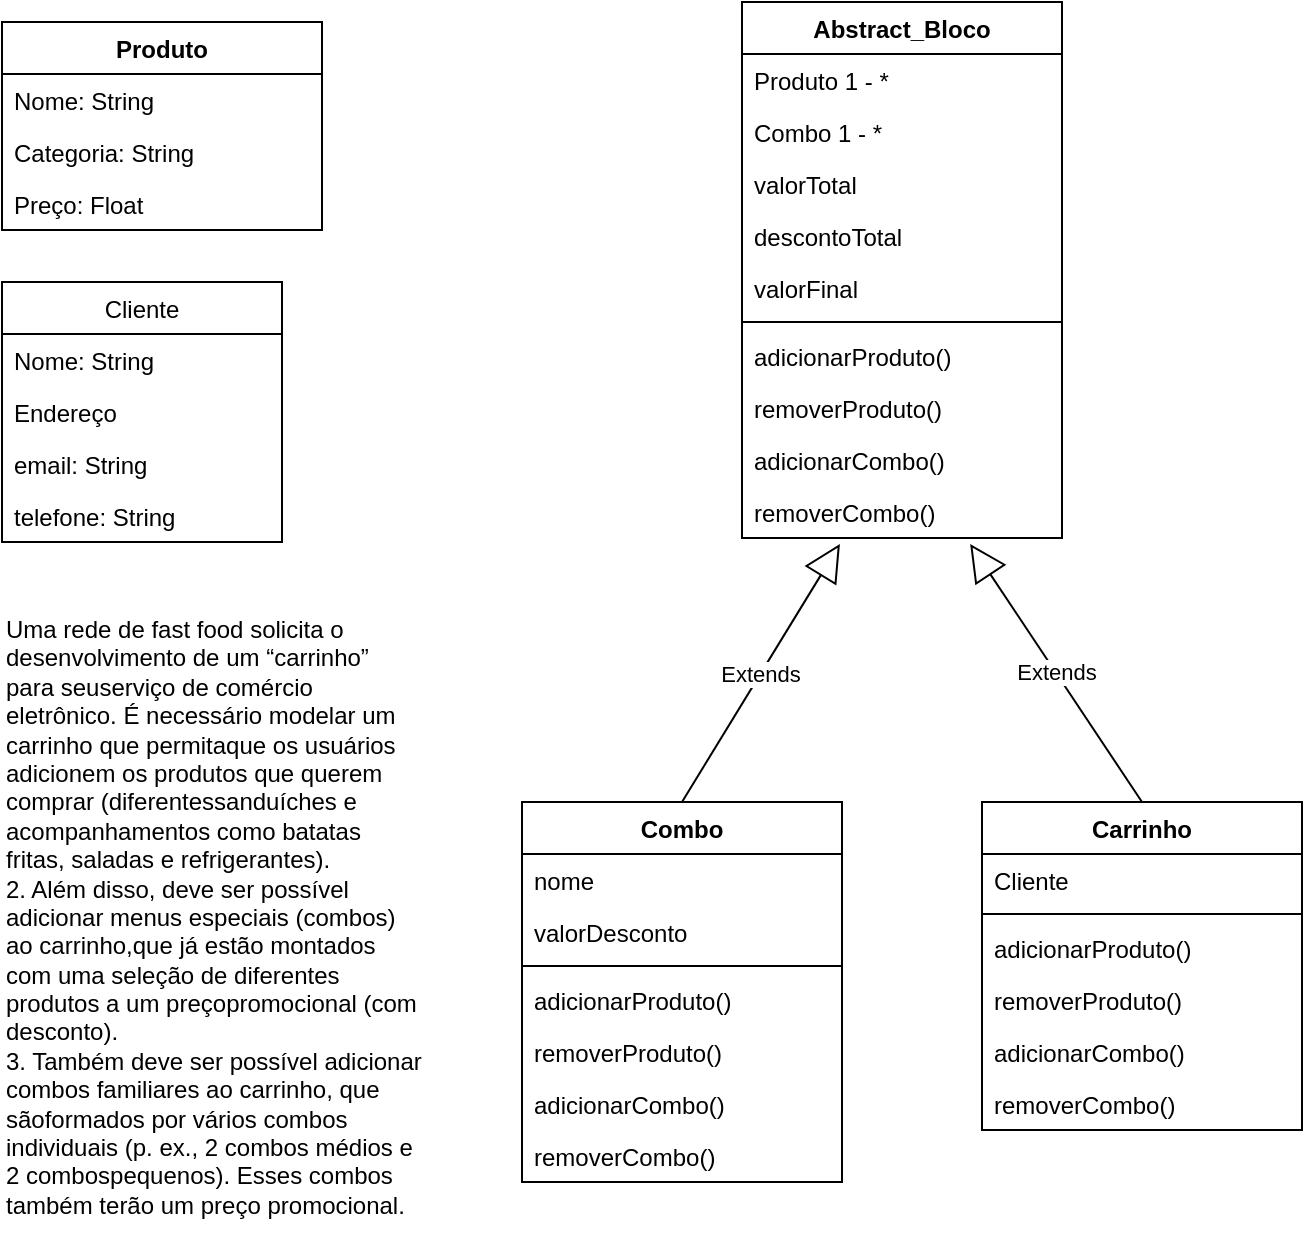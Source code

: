 <mxfile version="13.6.5"><diagram id="5aXbQHbXQNtBcepM1_Gf" name="Page-1"><mxGraphModel dx="1422" dy="791" grid="1" gridSize="10" guides="1" tooltips="1" connect="1" arrows="1" fold="1" page="1" pageScale="1" pageWidth="827" pageHeight="1169" math="0" shadow="0"><root><mxCell id="0"/><mxCell id="1" parent="0"/><mxCell id="9Gb8qHA-Bg_zjmoKPuby-1" value="&lt;div&gt;Uma rede de fast food solicita o desenvolvimento de um “carrinho” para seuserviço de comércio eletrônico. É necessário modelar um carrinho que permitaque os usuários adicionem os produtos que querem comprar (diferentessanduíches e acompanhamentos como batatas fritas, saladas e refrigerantes).&lt;/div&gt;&lt;div&gt;2. Além disso, deve ser possível adicionar menus especiais (combos) ao carrinho,que já estão montados com uma seleção de diferentes produtos a um preçopromocional (com desconto).&lt;/div&gt;&lt;div&gt;3. Também deve ser possível adicionar combos familiares ao carrinho, que sãoformados por vários combos individuais (p. ex., 2 combos médios e 2 combospequenos). Esses combos também terão um preço promocional.&lt;/div&gt;" style="text;whiteSpace=wrap;html=1;" vertex="1" parent="1"><mxGeometry x="60" y="310" width="210" height="320" as="geometry"/></mxCell><mxCell id="9Gb8qHA-Bg_zjmoKPuby-42" value="Extends" style="endArrow=block;endSize=16;endFill=0;html=1;exitX=0.5;exitY=0;exitDx=0;exitDy=0;entryX=0.306;entryY=1.115;entryDx=0;entryDy=0;entryPerimeter=0;" edge="1" parent="1" source="9Gb8qHA-Bg_zjmoKPuby-22" target="9Gb8qHA-Bg_zjmoKPuby-49"><mxGeometry width="160" relative="1" as="geometry"><mxPoint x="340" y="190" as="sourcePoint"/><mxPoint x="500" y="190" as="targetPoint"/></mxGeometry></mxCell><mxCell id="9Gb8qHA-Bg_zjmoKPuby-43" value="Extends" style="endArrow=block;endSize=16;endFill=0;html=1;exitX=0.5;exitY=0;exitDx=0;exitDy=0;entryX=0.713;entryY=1.115;entryDx=0;entryDy=0;entryPerimeter=0;" edge="1" parent="1" source="9Gb8qHA-Bg_zjmoKPuby-6" target="9Gb8qHA-Bg_zjmoKPuby-49"><mxGeometry width="160" relative="1" as="geometry"><mxPoint x="550" y="228" as="sourcePoint"/><mxPoint x="640" y="140" as="targetPoint"/></mxGeometry></mxCell><mxCell id="9Gb8qHA-Bg_zjmoKPuby-34" value="Abstract_Bloco" style="swimlane;fontStyle=1;align=center;verticalAlign=top;childLayout=stackLayout;horizontal=1;startSize=26;horizontalStack=0;resizeParent=1;resizeParentMax=0;resizeLast=0;collapsible=1;marginBottom=0;" vertex="1" parent="1"><mxGeometry x="430" y="10" width="160" height="268" as="geometry"/></mxCell><mxCell id="9Gb8qHA-Bg_zjmoKPuby-35" value="Produto 1 - *" style="text;strokeColor=none;fillColor=none;align=left;verticalAlign=top;spacingLeft=4;spacingRight=4;overflow=hidden;rotatable=0;points=[[0,0.5],[1,0.5]];portConstraint=eastwest;" vertex="1" parent="9Gb8qHA-Bg_zjmoKPuby-34"><mxGeometry y="26" width="160" height="26" as="geometry"/></mxCell><mxCell id="9Gb8qHA-Bg_zjmoKPuby-64" value="Combo 1 - *" style="text;strokeColor=none;fillColor=none;align=left;verticalAlign=top;spacingLeft=4;spacingRight=4;overflow=hidden;rotatable=0;points=[[0,0.5],[1,0.5]];portConstraint=eastwest;" vertex="1" parent="9Gb8qHA-Bg_zjmoKPuby-34"><mxGeometry y="52" width="160" height="26" as="geometry"/></mxCell><mxCell id="9Gb8qHA-Bg_zjmoKPuby-58" value="valorTotal" style="text;strokeColor=none;fillColor=none;align=left;verticalAlign=top;spacingLeft=4;spacingRight=4;overflow=hidden;rotatable=0;points=[[0,0.5],[1,0.5]];portConstraint=eastwest;" vertex="1" parent="9Gb8qHA-Bg_zjmoKPuby-34"><mxGeometry y="78" width="160" height="26" as="geometry"/></mxCell><mxCell id="9Gb8qHA-Bg_zjmoKPuby-59" value="descontoTotal" style="text;strokeColor=none;fillColor=none;align=left;verticalAlign=top;spacingLeft=4;spacingRight=4;overflow=hidden;rotatable=0;points=[[0,0.5],[1,0.5]];portConstraint=eastwest;" vertex="1" parent="9Gb8qHA-Bg_zjmoKPuby-34"><mxGeometry y="104" width="160" height="26" as="geometry"/></mxCell><mxCell id="9Gb8qHA-Bg_zjmoKPuby-60" value="valorFinal" style="text;strokeColor=none;fillColor=none;align=left;verticalAlign=top;spacingLeft=4;spacingRight=4;overflow=hidden;rotatable=0;points=[[0,0.5],[1,0.5]];portConstraint=eastwest;" vertex="1" parent="9Gb8qHA-Bg_zjmoKPuby-34"><mxGeometry y="130" width="160" height="26" as="geometry"/></mxCell><mxCell id="9Gb8qHA-Bg_zjmoKPuby-37" value="" style="line;strokeWidth=1;fillColor=none;align=left;verticalAlign=middle;spacingTop=-1;spacingLeft=3;spacingRight=3;rotatable=0;labelPosition=right;points=[];portConstraint=eastwest;" vertex="1" parent="9Gb8qHA-Bg_zjmoKPuby-34"><mxGeometry y="156" width="160" height="8" as="geometry"/></mxCell><mxCell id="9Gb8qHA-Bg_zjmoKPuby-38" value="adicionarProduto()" style="text;strokeColor=none;fillColor=none;align=left;verticalAlign=top;spacingLeft=4;spacingRight=4;overflow=hidden;rotatable=0;points=[[0,0.5],[1,0.5]];portConstraint=eastwest;" vertex="1" parent="9Gb8qHA-Bg_zjmoKPuby-34"><mxGeometry y="164" width="160" height="26" as="geometry"/></mxCell><mxCell id="9Gb8qHA-Bg_zjmoKPuby-39" value="removerProduto()" style="text;strokeColor=none;fillColor=none;align=left;verticalAlign=top;spacingLeft=4;spacingRight=4;overflow=hidden;rotatable=0;points=[[0,0.5],[1,0.5]];portConstraint=eastwest;" vertex="1" parent="9Gb8qHA-Bg_zjmoKPuby-34"><mxGeometry y="190" width="160" height="26" as="geometry"/></mxCell><mxCell id="9Gb8qHA-Bg_zjmoKPuby-48" value="adicionarCombo()" style="text;strokeColor=none;fillColor=none;align=left;verticalAlign=top;spacingLeft=4;spacingRight=4;overflow=hidden;rotatable=0;points=[[0,0.5],[1,0.5]];portConstraint=eastwest;" vertex="1" parent="9Gb8qHA-Bg_zjmoKPuby-34"><mxGeometry y="216" width="160" height="26" as="geometry"/></mxCell><mxCell id="9Gb8qHA-Bg_zjmoKPuby-49" value="removerCombo()" style="text;strokeColor=none;fillColor=none;align=left;verticalAlign=top;spacingLeft=4;spacingRight=4;overflow=hidden;rotatable=0;points=[[0,0.5],[1,0.5]];portConstraint=eastwest;" vertex="1" parent="9Gb8qHA-Bg_zjmoKPuby-34"><mxGeometry y="242" width="160" height="26" as="geometry"/></mxCell><mxCell id="9Gb8qHA-Bg_zjmoKPuby-2" value="Produto" style="swimlane;fontStyle=1;align=center;verticalAlign=top;childLayout=stackLayout;horizontal=1;startSize=26;horizontalStack=0;resizeParent=1;resizeParentMax=0;resizeLast=0;collapsible=1;marginBottom=0;" vertex="1" parent="1"><mxGeometry x="60" y="20" width="160" height="104" as="geometry"/></mxCell><mxCell id="9Gb8qHA-Bg_zjmoKPuby-3" value="Nome: String&#xA;" style="text;strokeColor=none;fillColor=none;align=left;verticalAlign=top;spacingLeft=4;spacingRight=4;overflow=hidden;rotatable=0;points=[[0,0.5],[1,0.5]];portConstraint=eastwest;" vertex="1" parent="9Gb8qHA-Bg_zjmoKPuby-2"><mxGeometry y="26" width="160" height="26" as="geometry"/></mxCell><mxCell id="9Gb8qHA-Bg_zjmoKPuby-14" value="Categoria: String&#xA;" style="text;strokeColor=none;fillColor=none;align=left;verticalAlign=top;spacingLeft=4;spacingRight=4;overflow=hidden;rotatable=0;points=[[0,0.5],[1,0.5]];portConstraint=eastwest;" vertex="1" parent="9Gb8qHA-Bg_zjmoKPuby-2"><mxGeometry y="52" width="160" height="26" as="geometry"/></mxCell><mxCell id="9Gb8qHA-Bg_zjmoKPuby-15" value="Preço: Float" style="text;strokeColor=none;fillColor=none;align=left;verticalAlign=top;spacingLeft=4;spacingRight=4;overflow=hidden;rotatable=0;points=[[0,0.5],[1,0.5]];portConstraint=eastwest;" vertex="1" parent="9Gb8qHA-Bg_zjmoKPuby-2"><mxGeometry y="78" width="160" height="26" as="geometry"/></mxCell><mxCell id="9Gb8qHA-Bg_zjmoKPuby-10" value="Cliente" style="swimlane;fontStyle=0;childLayout=stackLayout;horizontal=1;startSize=26;fillColor=none;horizontalStack=0;resizeParent=1;resizeParentMax=0;resizeLast=0;collapsible=1;marginBottom=0;" vertex="1" parent="1"><mxGeometry x="60" y="150" width="140" height="130" as="geometry"/></mxCell><mxCell id="9Gb8qHA-Bg_zjmoKPuby-11" value="Nome: String" style="text;strokeColor=none;fillColor=none;align=left;verticalAlign=top;spacingLeft=4;spacingRight=4;overflow=hidden;rotatable=0;points=[[0,0.5],[1,0.5]];portConstraint=eastwest;" vertex="1" parent="9Gb8qHA-Bg_zjmoKPuby-10"><mxGeometry y="26" width="140" height="26" as="geometry"/></mxCell><mxCell id="9Gb8qHA-Bg_zjmoKPuby-12" value="Endereço" style="text;strokeColor=none;fillColor=none;align=left;verticalAlign=top;spacingLeft=4;spacingRight=4;overflow=hidden;rotatable=0;points=[[0,0.5],[1,0.5]];portConstraint=eastwest;" vertex="1" parent="9Gb8qHA-Bg_zjmoKPuby-10"><mxGeometry y="52" width="140" height="26" as="geometry"/></mxCell><mxCell id="9Gb8qHA-Bg_zjmoKPuby-13" value="email: String" style="text;strokeColor=none;fillColor=none;align=left;verticalAlign=top;spacingLeft=4;spacingRight=4;overflow=hidden;rotatable=0;points=[[0,0.5],[1,0.5]];portConstraint=eastwest;" vertex="1" parent="9Gb8qHA-Bg_zjmoKPuby-10"><mxGeometry y="78" width="140" height="26" as="geometry"/></mxCell><mxCell id="9Gb8qHA-Bg_zjmoKPuby-52" value="telefone: String" style="text;strokeColor=none;fillColor=none;align=left;verticalAlign=top;spacingLeft=4;spacingRight=4;overflow=hidden;rotatable=0;points=[[0,0.5],[1,0.5]];portConstraint=eastwest;" vertex="1" parent="9Gb8qHA-Bg_zjmoKPuby-10"><mxGeometry y="104" width="140" height="26" as="geometry"/></mxCell><mxCell id="9Gb8qHA-Bg_zjmoKPuby-6" value="Carrinho" style="swimlane;fontStyle=1;align=center;verticalAlign=top;childLayout=stackLayout;horizontal=1;startSize=26;horizontalStack=0;resizeParent=1;resizeParentMax=0;resizeLast=0;collapsible=1;marginBottom=0;" vertex="1" parent="1"><mxGeometry x="550" y="410" width="160" height="164" as="geometry"/></mxCell><mxCell id="9Gb8qHA-Bg_zjmoKPuby-7" value="Cliente" style="text;strokeColor=none;fillColor=none;align=left;verticalAlign=top;spacingLeft=4;spacingRight=4;overflow=hidden;rotatable=0;points=[[0,0.5],[1,0.5]];portConstraint=eastwest;" vertex="1" parent="9Gb8qHA-Bg_zjmoKPuby-6"><mxGeometry y="26" width="160" height="26" as="geometry"/></mxCell><mxCell id="9Gb8qHA-Bg_zjmoKPuby-8" value="" style="line;strokeWidth=1;fillColor=none;align=left;verticalAlign=middle;spacingTop=-1;spacingLeft=3;spacingRight=3;rotatable=0;labelPosition=right;points=[];portConstraint=eastwest;" vertex="1" parent="9Gb8qHA-Bg_zjmoKPuby-6"><mxGeometry y="52" width="160" height="8" as="geometry"/></mxCell><mxCell id="9Gb8qHA-Bg_zjmoKPuby-9" value="adicionarProduto()" style="text;strokeColor=none;fillColor=none;align=left;verticalAlign=top;spacingLeft=4;spacingRight=4;overflow=hidden;rotatable=0;points=[[0,0.5],[1,0.5]];portConstraint=eastwest;" vertex="1" parent="9Gb8qHA-Bg_zjmoKPuby-6"><mxGeometry y="60" width="160" height="26" as="geometry"/></mxCell><mxCell id="9Gb8qHA-Bg_zjmoKPuby-16" value="removerProduto()" style="text;strokeColor=none;fillColor=none;align=left;verticalAlign=top;spacingLeft=4;spacingRight=4;overflow=hidden;rotatable=0;points=[[0,0.5],[1,0.5]];portConstraint=eastwest;" vertex="1" parent="9Gb8qHA-Bg_zjmoKPuby-6"><mxGeometry y="86" width="160" height="26" as="geometry"/></mxCell><mxCell id="9Gb8qHA-Bg_zjmoKPuby-44" value="adicionarCombo()" style="text;strokeColor=none;fillColor=none;align=left;verticalAlign=top;spacingLeft=4;spacingRight=4;overflow=hidden;rotatable=0;points=[[0,0.5],[1,0.5]];portConstraint=eastwest;" vertex="1" parent="9Gb8qHA-Bg_zjmoKPuby-6"><mxGeometry y="112" width="160" height="26" as="geometry"/></mxCell><mxCell id="9Gb8qHA-Bg_zjmoKPuby-45" value="removerCombo()" style="text;strokeColor=none;fillColor=none;align=left;verticalAlign=top;spacingLeft=4;spacingRight=4;overflow=hidden;rotatable=0;points=[[0,0.5],[1,0.5]];portConstraint=eastwest;" vertex="1" parent="9Gb8qHA-Bg_zjmoKPuby-6"><mxGeometry y="138" width="160" height="26" as="geometry"/></mxCell><mxCell id="9Gb8qHA-Bg_zjmoKPuby-22" value="Combo" style="swimlane;fontStyle=1;align=center;verticalAlign=top;childLayout=stackLayout;horizontal=1;startSize=26;horizontalStack=0;resizeParent=1;resizeParentMax=0;resizeLast=0;collapsible=1;marginBottom=0;" vertex="1" parent="1"><mxGeometry x="320" y="410" width="160" height="190" as="geometry"/></mxCell><mxCell id="9Gb8qHA-Bg_zjmoKPuby-62" value="nome" style="text;strokeColor=none;fillColor=none;align=left;verticalAlign=top;spacingLeft=4;spacingRight=4;overflow=hidden;rotatable=0;points=[[0,0.5],[1,0.5]];portConstraint=eastwest;" vertex="1" parent="9Gb8qHA-Bg_zjmoKPuby-22"><mxGeometry y="26" width="160" height="26" as="geometry"/></mxCell><mxCell id="9Gb8qHA-Bg_zjmoKPuby-33" value="valorDesconto" style="text;strokeColor=none;fillColor=none;align=left;verticalAlign=top;spacingLeft=4;spacingRight=4;overflow=hidden;rotatable=0;points=[[0,0.5],[1,0.5]];portConstraint=eastwest;" vertex="1" parent="9Gb8qHA-Bg_zjmoKPuby-22"><mxGeometry y="52" width="160" height="26" as="geometry"/></mxCell><mxCell id="9Gb8qHA-Bg_zjmoKPuby-24" value="" style="line;strokeWidth=1;fillColor=none;align=left;verticalAlign=middle;spacingTop=-1;spacingLeft=3;spacingRight=3;rotatable=0;labelPosition=right;points=[];portConstraint=eastwest;" vertex="1" parent="9Gb8qHA-Bg_zjmoKPuby-22"><mxGeometry y="78" width="160" height="8" as="geometry"/></mxCell><mxCell id="9Gb8qHA-Bg_zjmoKPuby-25" value="adicionarProduto()" style="text;strokeColor=none;fillColor=none;align=left;verticalAlign=top;spacingLeft=4;spacingRight=4;overflow=hidden;rotatable=0;points=[[0,0.5],[1,0.5]];portConstraint=eastwest;" vertex="1" parent="9Gb8qHA-Bg_zjmoKPuby-22"><mxGeometry y="86" width="160" height="26" as="geometry"/></mxCell><mxCell id="9Gb8qHA-Bg_zjmoKPuby-26" value="removerProduto()" style="text;strokeColor=none;fillColor=none;align=left;verticalAlign=top;spacingLeft=4;spacingRight=4;overflow=hidden;rotatable=0;points=[[0,0.5],[1,0.5]];portConstraint=eastwest;" vertex="1" parent="9Gb8qHA-Bg_zjmoKPuby-22"><mxGeometry y="112" width="160" height="26" as="geometry"/></mxCell><mxCell id="9Gb8qHA-Bg_zjmoKPuby-50" value="adicionarCombo()" style="text;strokeColor=none;fillColor=none;align=left;verticalAlign=top;spacingLeft=4;spacingRight=4;overflow=hidden;rotatable=0;points=[[0,0.5],[1,0.5]];portConstraint=eastwest;" vertex="1" parent="9Gb8qHA-Bg_zjmoKPuby-22"><mxGeometry y="138" width="160" height="26" as="geometry"/></mxCell><mxCell id="9Gb8qHA-Bg_zjmoKPuby-51" value="removerCombo()" style="text;strokeColor=none;fillColor=none;align=left;verticalAlign=top;spacingLeft=4;spacingRight=4;overflow=hidden;rotatable=0;points=[[0,0.5],[1,0.5]];portConstraint=eastwest;" vertex="1" parent="9Gb8qHA-Bg_zjmoKPuby-22"><mxGeometry y="164" width="160" height="26" as="geometry"/></mxCell></root></mxGraphModel></diagram></mxfile>